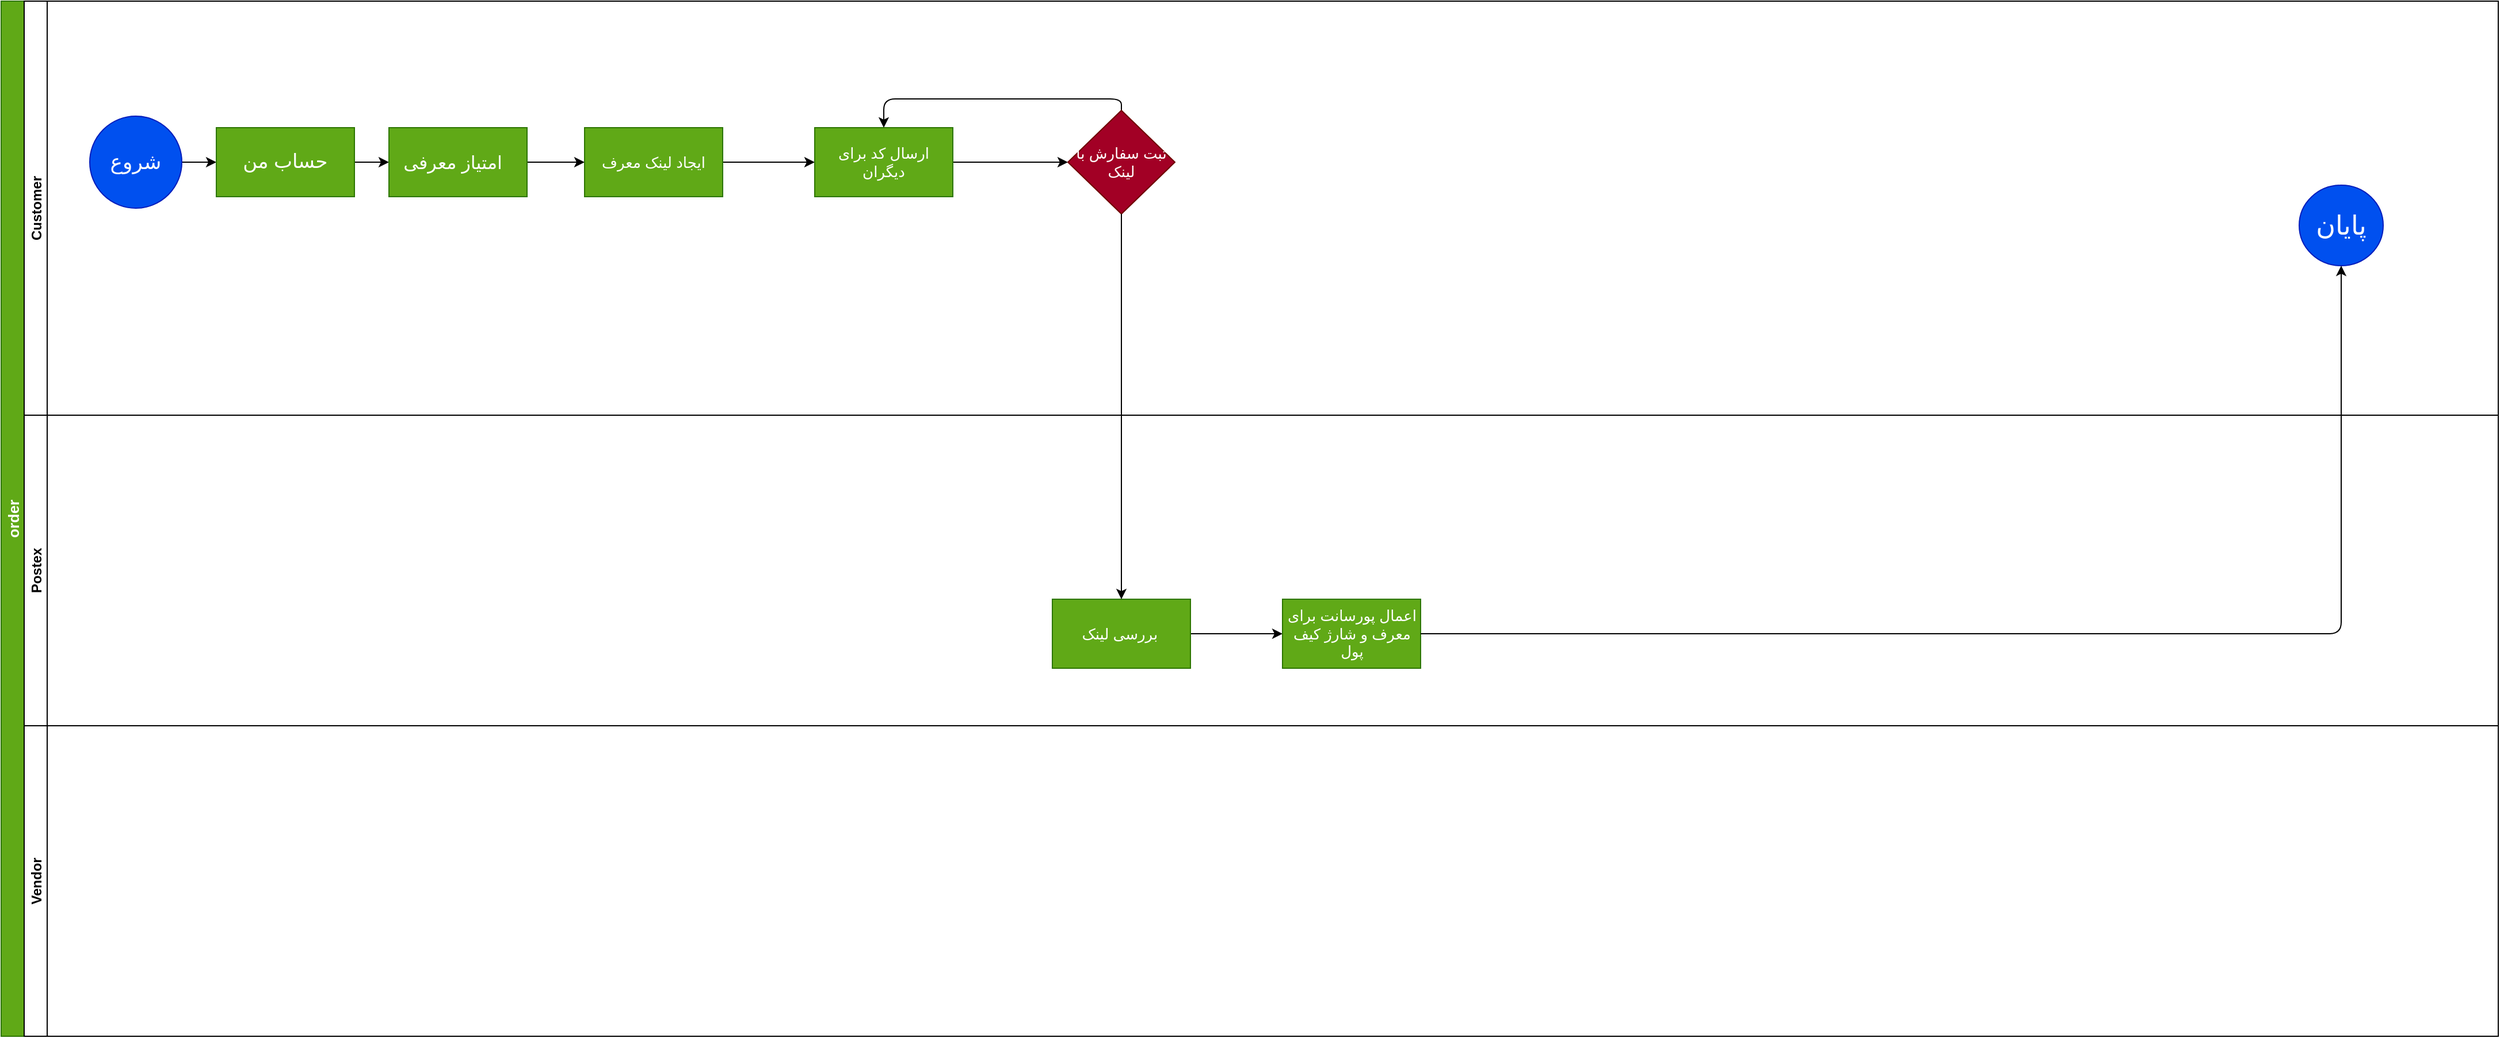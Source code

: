 <mxfile>
    <diagram id="NiMF8X2bzsThjfib5FMJ" name="Page-1">
        <mxGraphModel dx="980" dy="810" grid="1" gridSize="10" guides="1" tooltips="1" connect="1" arrows="1" fold="1" page="1" pageScale="1" pageWidth="2336" pageHeight="1654" math="0" shadow="0">
            <root>
                <mxCell id="0"/>
                <mxCell id="1" parent="0"/>
                <mxCell id="2" value="order" style="swimlane;childLayout=stackLayout;resizeParent=1;resizeParentMax=0;horizontal=0;startSize=20;horizontalStack=0;fillColor=#60a917;strokeColor=#2D7600;fontColor=#ffffff;fontSize=13;" vertex="1" parent="1">
                    <mxGeometry x="83" y="80" width="2170" height="900" as="geometry"/>
                </mxCell>
                <mxCell id="3" value="Customer" style="swimlane;startSize=20;horizontal=0;" vertex="1" parent="2">
                    <mxGeometry x="20" width="2150" height="360" as="geometry"/>
                </mxCell>
                <mxCell id="4" value="" style="edgeStyle=orthogonalEdgeStyle;rounded=0;orthogonalLoop=1;jettySize=auto;html=1;fontSize=13;" edge="1" parent="3" source="5" target="7">
                    <mxGeometry relative="1" as="geometry"/>
                </mxCell>
                <mxCell id="5" value="&lt;font style=&quot;font-size: 18px&quot;&gt;شروع&lt;/font&gt;" style="ellipse;whiteSpace=wrap;html=1;aspect=fixed;fontSize=13;fillColor=#0050ef;strokeColor=#001DBC;fontColor=#ffffff;" vertex="1" parent="3">
                    <mxGeometry x="57" y="100" width="80" height="80" as="geometry"/>
                </mxCell>
                <mxCell id="6" value="" style="edgeStyle=orthogonalEdgeStyle;rounded=0;orthogonalLoop=1;jettySize=auto;html=1;fontSize=13;" edge="1" parent="3" source="7" target="8">
                    <mxGeometry relative="1" as="geometry"/>
                </mxCell>
                <mxCell id="7" value="&lt;font style=&quot;font-size: 17px&quot;&gt;حساب من&lt;/font&gt;" style="whiteSpace=wrap;html=1;fontSize=13;fontColor=#ffffff;strokeColor=#2D7600;fillColor=#60a917;" vertex="1" parent="3">
                    <mxGeometry x="167" y="110" width="120" height="60" as="geometry"/>
                </mxCell>
                <mxCell id="50" style="edgeStyle=none;html=1;exitX=1;exitY=0.5;exitDx=0;exitDy=0;entryX=0;entryY=0.5;entryDx=0;entryDy=0;" edge="1" parent="3" source="8" target="18">
                    <mxGeometry relative="1" as="geometry"/>
                </mxCell>
                <mxCell id="8" value="&lt;font style=&quot;font-size: 16px&quot;&gt;امتیاز معرفی&amp;nbsp;&amp;nbsp;&lt;/font&gt;" style="whiteSpace=wrap;html=1;fontSize=13;fontColor=#ffffff;strokeColor=#2D7600;fillColor=#60a917;" vertex="1" parent="3">
                    <mxGeometry x="317" y="110" width="120" height="60" as="geometry"/>
                </mxCell>
                <mxCell id="55" style="edgeStyle=none;html=1;exitX=1;exitY=0.5;exitDx=0;exitDy=0;entryX=0;entryY=0.5;entryDx=0;entryDy=0;" edge="1" parent="3" source="18" target="51">
                    <mxGeometry relative="1" as="geometry"/>
                </mxCell>
                <mxCell id="18" value="ایجاد لینک معرف" style="whiteSpace=wrap;html=1;fontSize=13;fontColor=#ffffff;strokeColor=#2D7600;fillColor=#60a917;" vertex="1" parent="3">
                    <mxGeometry x="487" y="110" width="120" height="60" as="geometry"/>
                </mxCell>
                <mxCell id="44" value="&lt;font style=&quot;font-size: 23px&quot;&gt;پایان&lt;/font&gt;" style="ellipse;whiteSpace=wrap;html=1;fillColor=#0050ef;strokeColor=#001DBC;fontColor=#ffffff;" vertex="1" parent="3">
                    <mxGeometry x="1977" y="160" width="73" height="70" as="geometry"/>
                </mxCell>
                <mxCell id="54" value="" style="edgeStyle=none;html=1;" edge="1" parent="3" source="51" target="53">
                    <mxGeometry relative="1" as="geometry"/>
                </mxCell>
                <mxCell id="51" value="ارسال کد برای دیگران" style="whiteSpace=wrap;html=1;fontSize=13;fontColor=#ffffff;strokeColor=#2D7600;fillColor=#60a917;" vertex="1" parent="3">
                    <mxGeometry x="687" y="110" width="120" height="60" as="geometry"/>
                </mxCell>
                <mxCell id="61" style="edgeStyle=orthogonalEdgeStyle;html=1;exitX=0.5;exitY=0;exitDx=0;exitDy=0;entryX=0.5;entryY=0;entryDx=0;entryDy=0;" edge="1" parent="3" source="53" target="51">
                    <mxGeometry relative="1" as="geometry"/>
                </mxCell>
                <mxCell id="53" value="ثبت سفارش با لینک" style="rhombus;whiteSpace=wrap;html=1;fontSize=13;fontColor=#ffffff;strokeColor=#6F0000;fillColor=#a20025;" vertex="1" parent="3">
                    <mxGeometry x="907" y="95" width="93" height="90" as="geometry"/>
                </mxCell>
                <mxCell id="45" value="Postex" style="swimlane;startSize=20;horizontal=0;" vertex="1" parent="2">
                    <mxGeometry x="20" y="360" width="2150" height="270" as="geometry"/>
                </mxCell>
                <mxCell id="59" value="" style="edgeStyle=none;html=1;" edge="1" parent="45" source="56" target="58">
                    <mxGeometry relative="1" as="geometry"/>
                </mxCell>
                <mxCell id="56" value="بررسی لینک&amp;nbsp;" style="whiteSpace=wrap;html=1;fontSize=13;fontColor=#ffffff;strokeColor=#2D7600;fillColor=#60a917;" vertex="1" parent="45">
                    <mxGeometry x="893.5" y="160" width="120" height="60" as="geometry"/>
                </mxCell>
                <mxCell id="58" value="اعمال پورسانت برای معرف و شارژ کیف پول" style="whiteSpace=wrap;html=1;fontSize=13;fontColor=#ffffff;strokeColor=#2D7600;fillColor=#60a917;" vertex="1" parent="45">
                    <mxGeometry x="1093.5" y="160" width="120" height="60" as="geometry"/>
                </mxCell>
                <mxCell id="47" value="Vendor" style="swimlane;startSize=20;horizontal=0;" vertex="1" parent="2">
                    <mxGeometry x="20" y="630" width="2150" height="270" as="geometry"/>
                </mxCell>
                <mxCell id="57" value="" style="edgeStyle=none;html=1;" edge="1" parent="2" source="53" target="56">
                    <mxGeometry relative="1" as="geometry"/>
                </mxCell>
                <mxCell id="63" style="edgeStyle=orthogonalEdgeStyle;html=1;exitX=1;exitY=0.5;exitDx=0;exitDy=0;" edge="1" parent="2" source="58" target="44">
                    <mxGeometry relative="1" as="geometry"/>
                </mxCell>
            </root>
        </mxGraphModel>
    </diagram>
</mxfile>